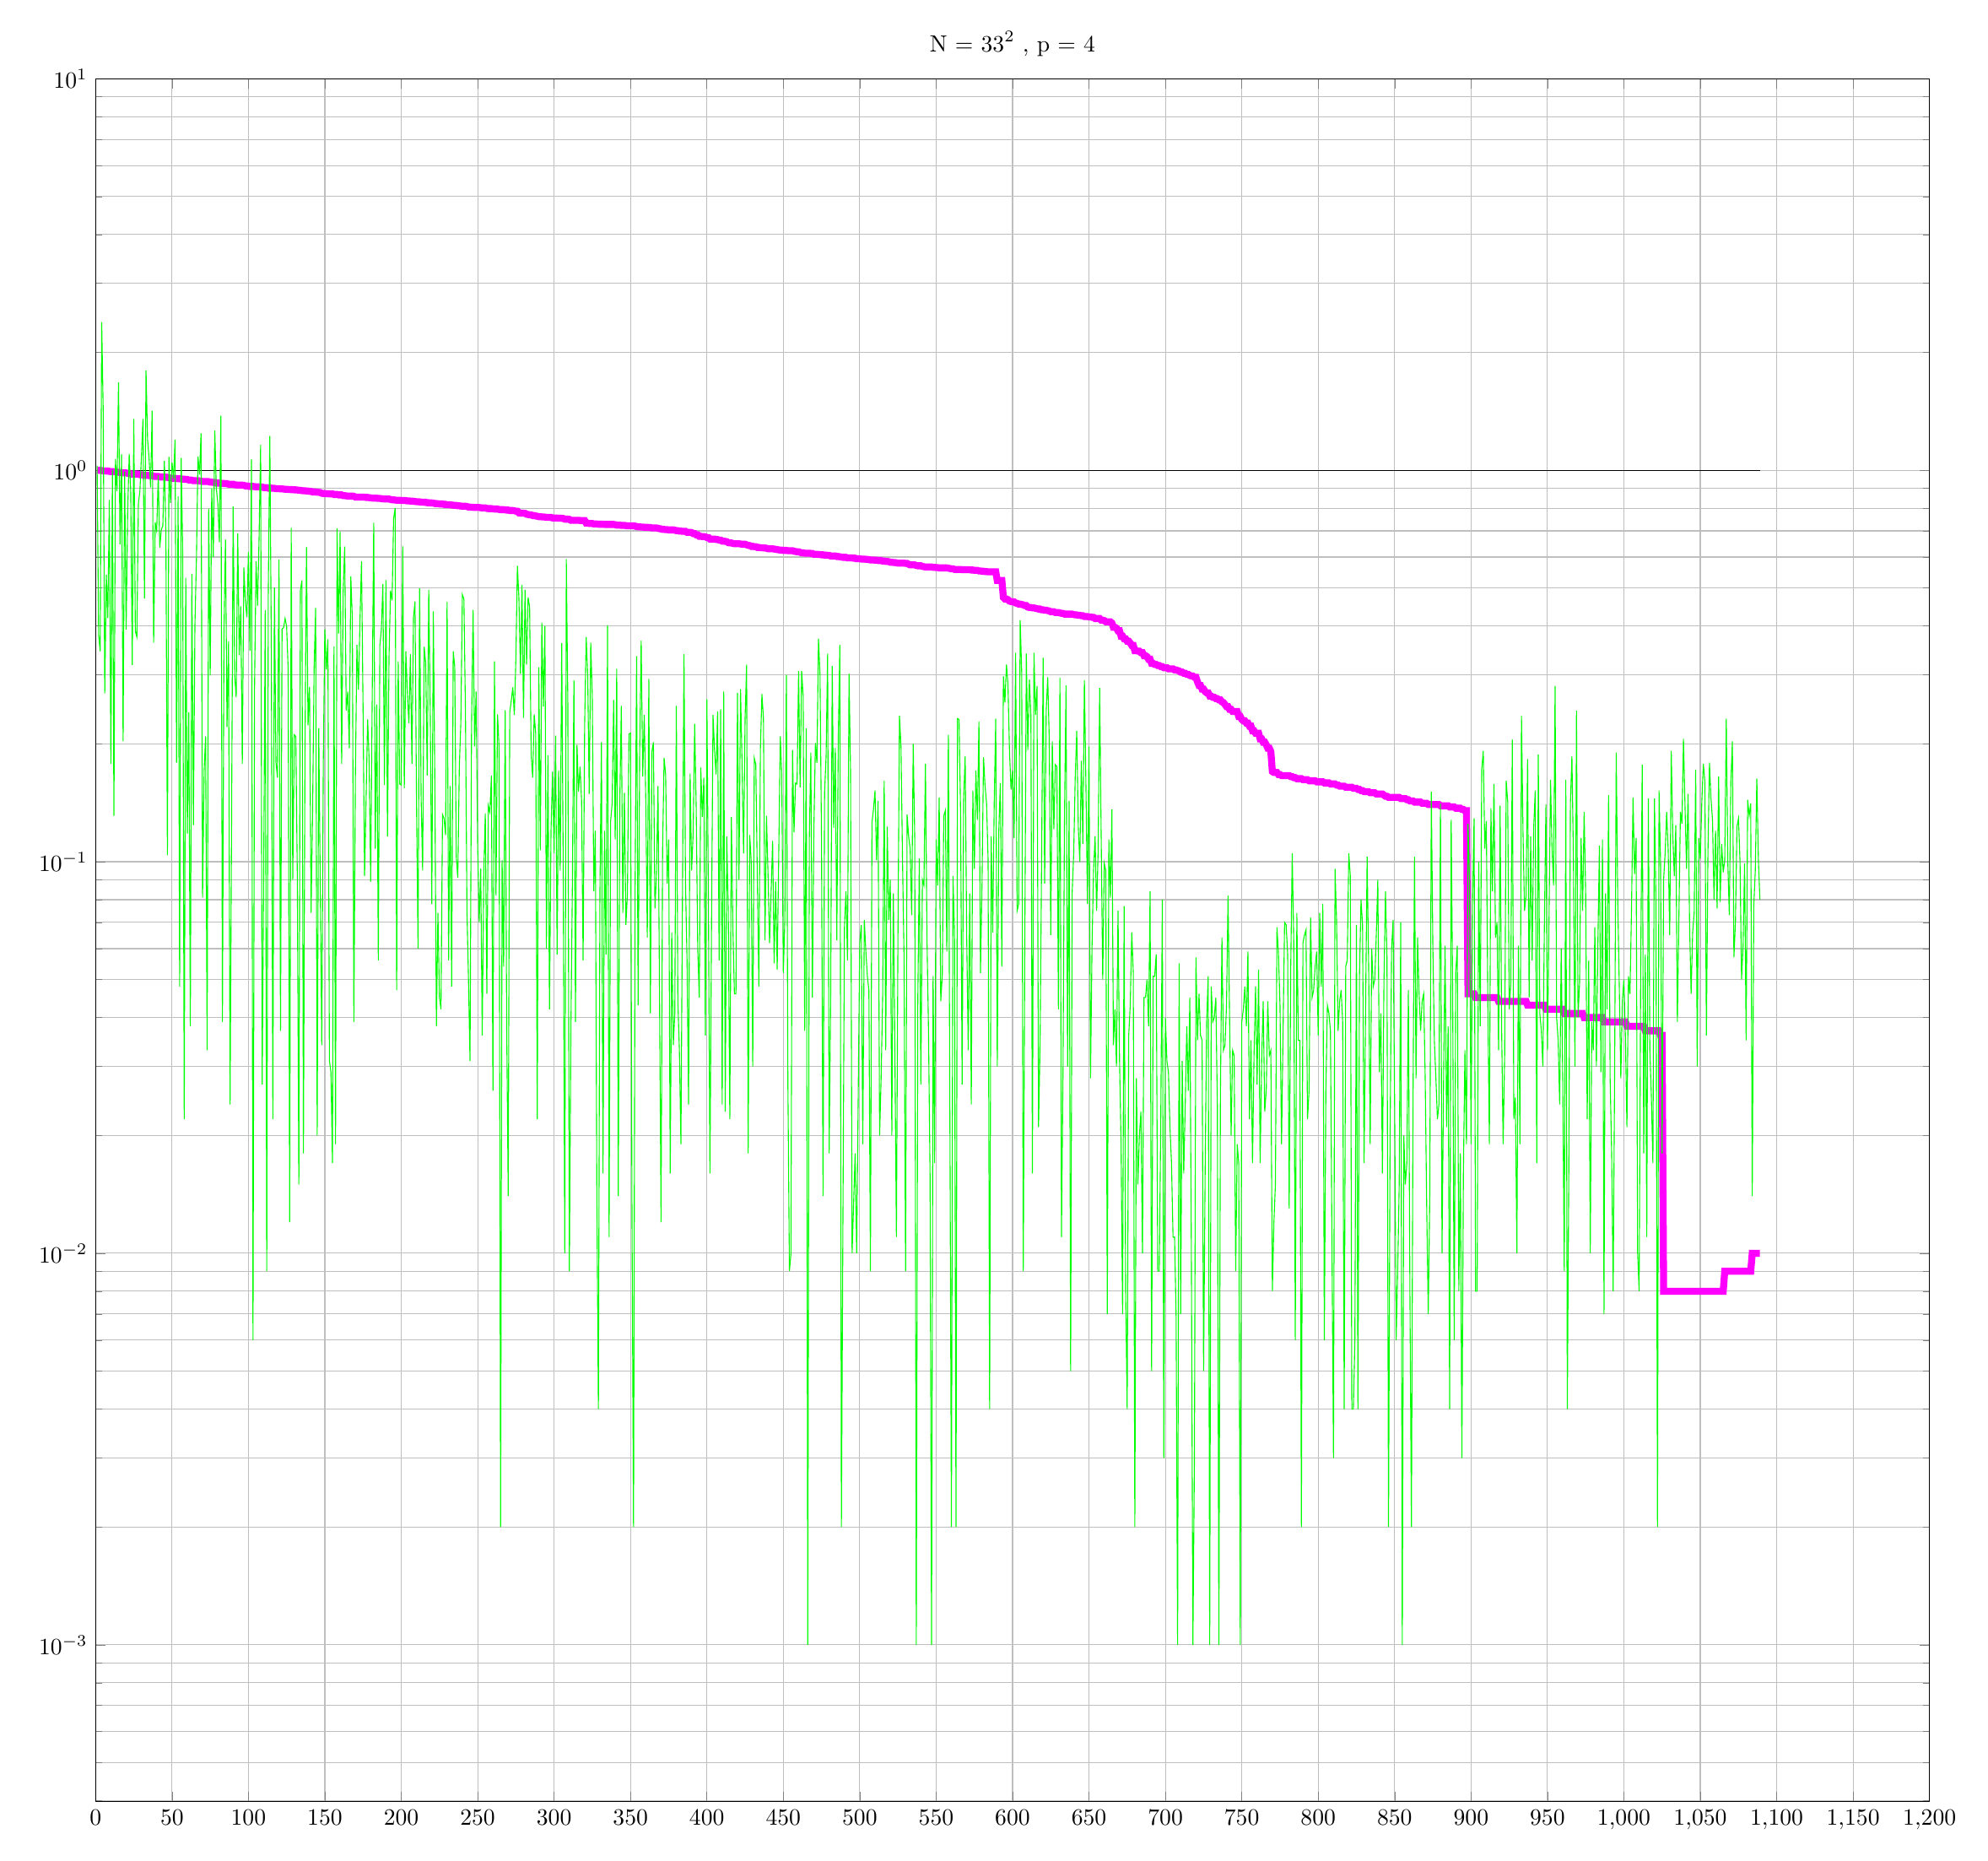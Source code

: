 % This file was created by matlab2tikz v0.3.3.
% Copyright (c) 2008--2013, Nico Schlmer <nico.schloemer@gmail.com>
% All rights reserved.
% 
% The latest updates can be retrieved from
%   http://www.mathworks.com/matlabcentral/fileexchange/22022-matlab2tikz
% where you can also make suggestions and rate matlab2tikz.
% 
% 
% 

% defining custom colors
\definecolor{mycolor1}{rgb}{1,0,1}

\begin{tikzpicture}

\begin{axis}[%
width=10.867in,
height=10.206in,
scale only axis,
xmin=0,
xmax=1200,
xmajorgrids,
ymode=log,
ymin=0.0,
ymax=10,
yminorticks=true,
ymajorgrids,
yminorgrids,
title={$\text{N = 33}^\text{2}\text{ , p = 4}$}
]
\addplot [
color=black,
solid,
forget plot
]
table[row sep=crcr]{
1 1\\
2 1.0\\
3 1.0\\
4 1.0\\
5 1.0\\
6 1\\
7 1.0\\
8 1\\
9 1\\
10 1\\
11 1.0\\
12 1\\
13 1\\
14 1.0\\
15 1.0\\
16 1.0\\
17 1.0\\
18 1\\
19 1\\
20 1\\
21 1.0\\
22 1.0\\
23 1.0\\
24 1.0\\
25 1.0\\
26 1\\
27 1.0\\
28 1.0\\
29 1.0\\
30 1\\
31 1.0\\
32 1\\
33 1.0\\
34 1.0\\
35 1.0\\
36 1.0\\
37 1.0\\
38 1.0\\
39 1.0\\
40 1\\
41 1\\
42 1.0\\
43 1.0\\
44 1.0\\
45 1.0\\
46 1\\
47 1\\
48 1.0\\
49 1\\
50 1.0\\
51 1.0\\
52 1\\
53 1\\
54 1.0\\
55 1.0\\
56 1.0\\
57 1.0\\
58 1.0\\
59 1\\
60 1\\
61 1.0\\
62 1\\
63 1.0\\
64 1\\
65 1\\
66 1.0\\
67 1\\
68 1\\
69 1.0\\
70 1\\
71 1\\
72 1.0\\
73 1.0\\
74 1\\
75 1.0\\
76 1.0\\
77 1\\
78 1.0\\
79 1\\
80 1.0\\
81 1.0\\
82 1.0\\
83 1\\
84 1\\
85 1.0\\
86 1.0\\
87 1.0\\
88 1.0\\
89 1.0\\
90 1.0\\
91 1.0\\
92 1.0\\
93 1\\
94 1\\
95 1.0\\
96 1\\
97 1.0\\
98 1\\
99 1.0\\
100 1.0\\
101 1.0\\
102 1\\
103 1.0\\
104 1.0\\
105 1.0\\
106 1\\
107 1.0\\
108 1.0\\
109 1.0\\
110 1\\
111 1.0\\
112 1.0\\
113 1.0\\
114 1\\
115 1.0\\
116 1\\
117 1\\
118 1.0\\
119 1.0\\
120 1.0\\
121 1.0\\
122 1.0\\
123 1.0\\
124 1\\
125 1.0\\
126 1\\
127 1.0\\
128 1\\
129 1.0\\
130 1.0\\
131 1.0\\
132 1\\
133 1\\
134 1\\
135 1.0\\
136 1.0\\
137 1.0\\
138 1\\
139 1.0\\
140 1\\
141 1.0\\
142 1.0\\
143 1.0\\
144 1\\
145 1.0\\
146 1.0\\
147 1\\
148 1.0\\
149 1.0\\
150 1\\
151 1.0\\
152 1\\
153 1.0\\
154 1\\
155 1\\
156 1\\
157 1.0\\
158 1\\
159 1.0\\
160 1.0\\
161 1.0\\
162 1.0\\
163 1.0\\
164 1\\
165 1.0\\
166 1\\
167 1\\
168 1\\
169 1.0\\
170 1.0\\
171 1\\
172 1.0\\
173 1.0\\
174 1\\
175 1.0\\
176 1\\
177 1\\
178 1.0\\
179 1\\
180 1\\
181 1.0\\
182 1.0\\
183 1\\
184 1.0\\
185 1.0\\
186 1.0\\
187 1.0\\
188 1.0\\
189 1.0\\
190 1\\
191 1.0\\
192 1.0\\
193 1\\
194 1.0\\
195 1.0\\
196 1\\
197 1.0\\
198 1.0\\
199 1.0\\
200 1.0\\
201 1.0\\
202 1\\
203 1\\
204 1.0\\
205 1\\
206 1.0\\
207 1.0\\
208 1.0\\
209 1.0\\
210 1.0\\
211 1.0\\
212 1\\
213 1.0\\
214 1.0\\
215 1\\
216 1.0\\
217 1.0\\
218 1\\
219 1.0\\
220 1.0\\
221 1\\
222 1.0\\
223 1\\
224 1\\
225 1.0\\
226 1\\
227 1\\
228 1.0\\
229 1.0\\
230 1\\
231 1\\
232 1.0\\
233 1.0\\
234 1\\
235 1\\
236 1\\
237 1.0\\
238 1.0\\
239 1.0\\
240 1.0\\
241 1.0\\
242 1.0\\
243 1.0\\
244 1.0\\
245 1.0\\
246 1\\
247 1.0\\
248 1\\
249 1.0\\
250 1.0\\
251 1.0\\
252 1.0\\
253 1\\
254 1.0\\
255 1.0\\
256 1.0\\
257 1.0\\
258 1\\
259 1.0\\
260 1.0\\
261 1\\
262 1.0\\
263 1\\
264 1\\
265 1.0\\
266 1\\
267 1\\
268 1\\
269 1.0\\
270 1.0\\
271 1\\
272 1.0\\
273 1.0\\
274 1\\
275 1.0\\
276 1\\
277 1\\
278 1.0\\
279 1\\
280 1\\
281 1.0\\
282 1.0\\
283 1\\
284 1.0\\
285 1\\
286 1.0\\
287 1.0\\
288 1\\
289 1.0\\
290 1.0\\
291 1.0\\
292 1.0\\
293 1.0\\
294 1\\
295 1\\
296 1.0\\
297 1\\
298 1.0\\
299 1.0\\
300 1.0\\
301 1.0\\
302 1.0\\
303 1\\
304 1.0\\
305 1.0\\
306 1.0\\
307 1.0\\
308 1.0\\
309 1.0\\
310 1.0\\
311 1.0\\
312 1\\
313 1.0\\
314 1.0\\
315 1.0\\
316 1.0\\
317 1.0\\
318 1\\
319 1.0\\
320 1.0\\
321 1\\
322 1\\
323 1.0\\
324 1.0\\
325 1\\
326 1.0\\
327 1.0\\
328 1.0\\
329 1\\
330 1.0\\
331 1\\
332 1.0\\
333 1.0\\
334 1.0\\
335 1.0\\
336 1.0\\
337 1.0\\
338 1.0\\
339 1.0\\
340 1.0\\
341 1.0\\
342 1.0\\
343 1\\
344 1.0\\
345 1.0\\
346 1\\
347 1.0\\
348 1.0\\
349 1.0\\
350 1.0\\
351 1.0\\
352 1\\
353 1\\
354 1.0\\
355 1.0\\
356 1.0\\
357 1\\
358 1.0\\
359 1.0\\
360 1.0\\
361 1.0\\
362 1\\
363 1.0\\
364 1.0\\
365 1.0\\
366 1.0\\
367 1.0\\
368 1.0\\
369 1.0\\
370 1.0\\
371 1\\
372 1.0\\
373 1.0\\
374 1.0\\
375 1.0\\
376 1\\
377 1.0\\
378 1.0\\
379 1.0\\
380 1\\
381 1\\
382 1.0\\
383 1\\
384 1.0\\
385 1.0\\
386 1.0\\
387 1\\
388 1\\
389 1.0\\
390 1.0\\
391 1.0\\
392 1.0\\
393 1.0\\
394 1.0\\
395 1.0\\
396 1.0\\
397 1.0\\
398 1.0\\
399 1\\
400 1.0\\
401 1\\
402 1.0\\
403 1.0\\
404 1\\
405 1\\
406 1.0\\
407 1\\
408 1.0\\
409 1.0\\
410 1.0\\
411 1.0\\
412 1\\
413 1\\
414 1.0\\
415 1.0\\
416 1\\
417 1.0\\
418 1\\
419 1.0\\
420 1\\
421 1\\
422 1\\
423 1\\
424 1.0\\
425 1.0\\
426 1.0\\
427 1.0\\
428 1.0\\
429 1.0\\
430 1\\
431 1.0\\
432 1.0\\
433 1.0\\
434 1\\
435 1.0\\
436 1\\
437 1.0\\
438 1\\
439 1.0\\
440 1.0\\
441 1.0\\
442 1\\
443 1\\
444 1.0\\
445 1.0\\
446 1.0\\
447 1\\
448 1.0\\
449 1.0\\
450 1\\
451 1.0\\
452 1.0\\
453 1\\
454 1.0\\
455 1.0\\
456 1.0\\
457 1.0\\
458 1\\
459 1.0\\
460 1.0\\
461 1.0\\
462 1.0\\
463 1.0\\
464 1\\
465 1\\
466 1.0\\
467 1\\
468 1.0\\
469 1.0\\
470 1\\
471 1.0\\
472 1.0\\
473 1.0\\
474 1\\
475 1\\
476 1.0\\
477 1.0\\
478 1.0\\
479 1\\
480 1\\
481 1\\
482 1.0\\
483 1.0\\
484 1.0\\
485 1.0\\
486 1.0\\
487 1\\
488 1.0\\
489 1.0\\
490 1\\
491 1.0\\
492 1\\
493 1.0\\
494 1.0\\
495 1.0\\
496 1.0\\
497 1.0\\
498 1\\
499 1.0\\
500 1.0\\
501 1.0\\
502 1\\
503 1\\
504 1.0\\
505 1.0\\
506 1.0\\
507 1.0\\
508 1\\
509 1\\
510 1\\
511 1.0\\
512 1\\
513 1.0\\
514 1\\
515 1.0\\
516 1\\
517 1.0\\
518 1.0\\
519 1.0\\
520 1.0\\
521 1.0\\
522 1\\
523 1.0\\
524 1\\
525 1.0\\
526 1\\
527 1\\
528 1.0\\
529 1\\
530 1\\
531 1.0\\
532 1.0\\
533 1.0\\
534 1\\
535 1.0\\
536 1.0\\
537 1\\
538 1\\
539 1.0\\
540 1.0\\
541 1.0\\
542 1.0\\
543 1\\
544 1\\
545 1\\
546 1.0\\
547 1.0\\
548 1.0\\
549 1.0\\
550 1\\
551 1.0\\
552 1.0\\
553 1\\
554 1.0\\
555 1.0\\
556 1\\
557 1.0\\
558 1.0\\
559 1.0\\
560 1.0\\
561 1\\
562 1.0\\
563 1.0\\
564 1.0\\
565 1.0\\
566 1.0\\
567 1.0\\
568 1.0\\
569 1\\
570 1.0\\
571 1.0\\
572 1.0\\
573 1.0\\
574 1\\
575 1\\
576 1\\
577 1.0\\
578 1\\
579 1.0\\
580 1\\
581 1.0\\
582 1.0\\
583 1.0\\
584 1\\
585 1\\
586 1.0\\
587 1.0\\
588 1.0\\
589 1.0\\
590 1\\
591 1.0\\
592 1.0\\
593 1.0\\
594 1.0\\
595 1.0\\
596 1.0\\
597 1\\
598 1.0\\
599 1\\
600 1.0\\
601 1.0\\
602 1.0\\
603 1.0\\
604 1.0\\
605 1.0\\
606 1.0\\
607 1.0\\
608 1.0\\
609 1.0\\
610 1.0\\
611 1.0\\
612 1.0\\
613 1.0\\
614 1\\
615 1.0\\
616 1.0\\
617 1.0\\
618 1.0\\
619 1.0\\
620 1.0\\
621 1.0\\
622 1\\
623 1.0\\
624 1.0\\
625 1.0\\
626 1.0\\
627 1.0\\
628 1.0\\
629 1.0\\
630 1.0\\
631 1.0\\
632 1.0\\
633 1.0\\
634 1.0\\
635 1\\
636 1.0\\
637 1.0\\
638 1.0\\
639 1.0\\
640 1.0\\
641 1.0\\
642 1\\
643 1\\
644 1.0\\
645 1.0\\
646 1.0\\
647 1.0\\
648 1.0\\
649 1.0\\
650 1\\
651 1.0\\
652 1.0\\
653 1\\
654 1.0\\
655 1\\
656 1.0\\
657 1.0\\
658 1.0\\
659 1.0\\
660 1.0\\
661 1.0\\
662 1.0\\
663 1\\
664 1\\
665 1\\
666 1.0\\
667 1.0\\
668 1\\
669 1.0\\
670 1.0\\
671 1.0\\
672 1\\
673 1.0\\
674 1\\
675 1.0\\
676 1.0\\
677 1.0\\
678 1\\
679 1\\
680 1.0\\
681 1.0\\
682 1.0\\
683 1\\
684 1.0\\
685 1.0\\
686 1\\
687 1.0\\
688 1.0\\
689 1.0\\
690 1.0\\
691 1.0\\
692 1.0\\
693 1.0\\
694 1.0\\
695 1.0\\
696 1.0\\
697 1\\
698 1.0\\
699 1\\
700 1.0\\
701 1.0\\
702 1.0\\
703 1.0\\
704 1.0\\
705 1.0\\
706 1\\
707 1.0\\
708 1.0\\
709 1.0\\
710 1.0\\
711 1\\
712 1.0\\
713 1.0\\
714 1\\
715 1.0\\
716 1.0\\
717 1.0\\
718 1.0\\
719 1.0\\
720 1.0\\
721 1.0\\
722 1.0\\
723 1.0\\
724 1\\
725 1\\
726 1.0\\
727 1\\
728 1\\
729 1.0\\
730 1\\
731 1\\
732 1.0\\
733 1.0\\
734 1.0\\
735 1.0\\
736 1.0\\
737 1.0\\
738 1.0\\
739 1\\
740 1.0\\
741 1.0\\
742 1.0\\
743 1\\
744 1.0\\
745 1.0\\
746 1\\
747 1.0\\
748 1.0\\
749 1.0\\
750 1.0\\
751 1\\
752 1.0\\
753 1.0\\
754 1.0\\
755 1.0\\
756 1.0\\
757 1\\
758 1.0\\
759 1.0\\
760 1.0\\
761 1.0\\
762 1.0\\
763 1.0\\
764 1.0\\
765 1\\
766 1.0\\
767 1\\
768 1.0\\
769 1\\
770 1.0\\
771 1.0\\
772 1.0\\
773 1.0\\
774 1.0\\
775 1.0\\
776 1.0\\
777 1\\
778 1.0\\
779 1\\
780 1.0\\
781 1.0\\
782 1.0\\
783 1\\
784 1.0\\
785 1.0\\
786 1.0\\
787 1.0\\
788 1\\
789 1.0\\
790 1.0\\
791 1.0\\
792 1.0\\
793 1.0\\
794 1.0\\
795 1.0\\
796 1\\
797 1.0\\
798 1.0\\
799 1\\
800 1\\
801 1.0\\
802 1\\
803 1.0\\
804 1.0\\
805 1.0\\
806 1\\
807 1.0\\
808 1.0\\
809 1.0\\
810 1.0\\
811 1.0\\
812 1.0\\
813 1.0\\
814 1\\
815 1.0\\
816 1.0\\
817 1.0\\
818 1\\
819 1.0\\
820 1.0\\
821 1\\
822 1\\
823 1.0\\
824 1.0\\
825 1.0\\
826 1\\
827 1.0\\
828 1.0\\
829 1.0\\
830 1\\
831 1.0\\
832 1.0\\
833 1\\
834 1\\
835 1.0\\
836 1\\
837 1.0\\
838 1.0\\
839 1\\
840 1.0\\
841 1\\
842 1.0\\
843 1.0\\
844 1.0\\
845 1.0\\
846 1.0\\
847 1.0\\
848 1.0\\
849 1\\
850 1\\
851 1.0\\
852 1.0\\
853 1.0\\
854 1.0\\
855 1.0\\
856 1.0\\
857 1.0\\
858 1.0\\
859 1.0\\
860 1\\
861 1.0\\
862 1.0\\
863 1.0\\
864 1.0\\
865 1\\
866 1\\
867 1.0\\
868 1.0\\
869 1.0\\
870 1.0\\
871 1\\
872 1.0\\
873 1\\
874 1.0\\
875 1.0\\
876 1.0\\
877 1.0\\
878 1.0\\
879 1\\
880 1\\
881 1.0\\
882 1.0\\
883 1\\
884 1\\
885 1.0\\
886 1.0\\
887 1.0\\
888 1.0\\
889 1.0\\
890 1.0\\
891 1.0\\
892 1.0\\
893 1.0\\
894 1\\
895 1.0\\
896 1.0\\
897 1.0\\
898 1.0\\
899 1.0\\
900 1\\
901 1.0\\
902 1.0\\
903 1.0\\
904 1.0\\
905 1.0\\
906 1.0\\
907 1.0\\
908 1.0\\
909 1.0\\
910 1.0\\
911 1\\
912 1.0\\
913 1.0\\
914 1.0\\
915 1.0\\
916 1\\
917 1.0\\
918 1.0\\
919 1\\
920 1.0\\
921 1.0\\
922 1.0\\
923 1.0\\
924 1.0\\
925 1.0\\
926 1.0\\
927 1.0\\
928 1.0\\
929 1.0\\
930 1.0\\
931 1\\
932 1.0\\
933 1\\
934 1.0\\
935 1.0\\
936 1.0\\
937 1.0\\
938 1.0\\
939 1.0\\
940 1.0\\
941 1.0\\
942 1.0\\
943 1.0\\
944 1\\
945 1\\
946 1.0\\
947 1.0\\
948 1\\
949 1.0\\
950 1\\
951 1.0\\
952 1.0\\
953 1.0\\
954 1.0\\
955 1\\
956 1\\
957 1.0\\
958 1.0\\
959 1.0\\
960 1.0\\
961 1.0\\
962 1.0\\
963 1.0\\
964 1.0\\
965 1.0\\
966 1.0\\
967 1.0\\
968 1.0\\
969 1.0\\
970 1\\
971 1\\
972 1.0\\
973 1\\
974 1\\
975 1.0\\
976 1.0\\
977 1.0\\
978 1.0\\
979 1.0\\
980 1\\
981 1\\
982 1.0\\
983 1.0\\
984 1.0\\
985 1.0\\
986 1.0\\
987 1.0\\
988 1.0\\
989 1.0\\
990 1\\
991 1.0\\
992 1\\
993 1.0\\
994 1.0\\
995 1.0\\
996 1\\
997 1.0\\
998 1\\
999 1.0\\
1000 1.0\\
1001 1.0\\
1002 1.0\\
1003 1.0\\
1004 1.0\\
1005 1.0\\
1006 1.0\\
1007 1\\
1008 1.0\\
1009 1.0\\
1010 1.0\\
1011 1.0\\
1012 1\\
1013 1.0\\
1014 1.0\\
1015 1.0\\
1016 1.0\\
1017 1.0\\
1018 1.0\\
1019 1.0\\
1020 1\\
1021 1.0\\
1022 1.0\\
1023 1.0\\
1024 1.0\\
1025 1\\
1026 1.0\\
1027 1.0\\
1028 1.0\\
1029 1.0\\
1030 1.0\\
1031 1.0\\
1032 1\\
1033 1\\
1034 1.0\\
1035 1.0\\
1036 1\\
1037 1.0\\
1038 1.0\\
1039 1.0\\
1040 1.0\\
1041 1.0\\
1042 1\\
1043 1.0\\
1044 1\\
1045 1.0\\
1046 1.0\\
1047 1.0\\
1048 1\\
1049 1.0\\
1050 1.0\\
1051 1.0\\
1052 1.0\\
1053 1.0\\
1054 1.0\\
1055 1.0\\
1056 1.0\\
1057 1.0\\
1058 1.0\\
1059 1.0\\
1060 1.0\\
1061 1.0\\
1062 1.0\\
1063 1.0\\
1064 1.0\\
1065 1.0\\
1066 1.0\\
1067 1\\
1068 1.0\\
1069 1.0\\
1070 1.0\\
1071 1\\
1072 1.0\\
1073 1.0\\
1074 1.0\\
1075 1.0\\
1076 1.0\\
1077 1.0\\
1078 1.0\\
1079 1.0\\
1080 1.0\\
1081 1\\
1082 1.0\\
1083 1.0\\
1084 1.0\\
1085 1.0\\
1086 1.0\\
1087 1.0\\
1088 1.0\\
1089 1\\
};
\addplot [
color=mycolor1,
solid,
line width=3.0pt,
forget plot
]
table[row sep=crcr]{
1 1.0\\
2 0.999\\
3 0.999\\
4 0.998\\
5 0.996\\
6 0.996\\
7 0.995\\
8 0.995\\
9 0.993\\
10 0.992\\
11 0.992\\
12 0.991\\
13 0.991\\
14 0.988\\
15 0.988\\
16 0.986\\
17 0.985\\
18 0.985\\
19 0.985\\
20 0.984\\
21 0.982\\
22 0.982\\
23 0.978\\
24 0.978\\
25 0.978\\
26 0.978\\
27 0.978\\
28 0.977\\
29 0.974\\
30 0.974\\
31 0.972\\
32 0.97\\
33 0.97\\
34 0.97\\
35 0.969\\
36 0.969\\
37 0.969\\
38 0.965\\
39 0.964\\
40 0.964\\
41 0.964\\
42 0.961\\
43 0.961\\
44 0.961\\
45 0.96\\
46 0.96\\
47 0.959\\
48 0.956\\
49 0.955\\
50 0.954\\
51 0.953\\
52 0.953\\
53 0.952\\
54 0.951\\
55 0.951\\
56 0.95\\
57 0.949\\
58 0.949\\
59 0.947\\
60 0.947\\
61 0.944\\
62 0.944\\
63 0.943\\
64 0.94\\
65 0.94\\
66 0.94\\
67 0.94\\
68 0.939\\
69 0.937\\
70 0.936\\
71 0.936\\
72 0.936\\
73 0.936\\
74 0.935\\
75 0.932\\
76 0.932\\
77 0.931\\
78 0.931\\
79 0.927\\
80 0.927\\
81 0.927\\
82 0.926\\
83 0.925\\
84 0.925\\
85 0.924\\
86 0.924\\
87 0.921\\
88 0.921\\
89 0.921\\
90 0.921\\
91 0.918\\
92 0.917\\
93 0.916\\
94 0.916\\
95 0.916\\
96 0.916\\
97 0.915\\
98 0.912\\
99 0.912\\
100 0.91\\
101 0.909\\
102 0.909\\
103 0.909\\
104 0.908\\
105 0.907\\
106 0.907\\
107 0.907\\
108 0.906\\
109 0.906\\
110 0.903\\
111 0.903\\
112 0.903\\
113 0.9\\
114 0.9\\
115 0.9\\
116 0.899\\
117 0.899\\
118 0.897\\
119 0.897\\
120 0.897\\
121 0.896\\
122 0.896\\
123 0.895\\
124 0.894\\
125 0.894\\
126 0.893\\
127 0.893\\
128 0.892\\
129 0.892\\
130 0.891\\
131 0.891\\
132 0.89\\
133 0.889\\
134 0.888\\
135 0.887\\
136 0.886\\
137 0.886\\
138 0.885\\
139 0.885\\
140 0.883\\
141 0.883\\
142 0.88\\
143 0.88\\
144 0.88\\
145 0.878\\
146 0.878\\
147 0.877\\
148 0.873\\
149 0.872\\
150 0.872\\
151 0.871\\
152 0.871\\
153 0.87\\
154 0.87\\
155 0.87\\
156 0.867\\
157 0.867\\
158 0.867\\
159 0.865\\
160 0.865\\
161 0.865\\
162 0.861\\
163 0.861\\
164 0.86\\
165 0.859\\
166 0.859\\
167 0.859\\
168 0.859\\
169 0.858\\
170 0.854\\
171 0.854\\
172 0.854\\
173 0.854\\
174 0.854\\
175 0.854\\
176 0.853\\
177 0.852\\
178 0.852\\
179 0.851\\
180 0.85\\
181 0.849\\
182 0.848\\
183 0.848\\
184 0.848\\
185 0.847\\
186 0.847\\
187 0.846\\
188 0.845\\
189 0.844\\
190 0.844\\
191 0.844\\
192 0.844\\
193 0.842\\
194 0.84\\
195 0.84\\
196 0.839\\
197 0.838\\
198 0.838\\
199 0.838\\
200 0.837\\
201 0.837\\
202 0.837\\
203 0.836\\
204 0.835\\
205 0.835\\
206 0.834\\
207 0.834\\
208 0.833\\
209 0.832\\
210 0.831\\
211 0.831\\
212 0.83\\
213 0.829\\
214 0.829\\
215 0.828\\
216 0.828\\
217 0.826\\
218 0.826\\
219 0.825\\
220 0.825\\
221 0.824\\
222 0.822\\
223 0.822\\
224 0.821\\
225 0.82\\
226 0.82\\
227 0.82\\
228 0.818\\
229 0.818\\
230 0.816\\
231 0.816\\
232 0.816\\
233 0.815\\
234 0.814\\
235 0.813\\
236 0.813\\
237 0.811\\
238 0.811\\
239 0.81\\
240 0.809\\
241 0.809\\
242 0.809\\
243 0.808\\
244 0.805\\
245 0.805\\
246 0.804\\
247 0.804\\
248 0.803\\
249 0.803\\
250 0.803\\
251 0.803\\
252 0.802\\
253 0.801\\
254 0.801\\
255 0.801\\
256 0.799\\
257 0.798\\
258 0.798\\
259 0.798\\
260 0.797\\
261 0.796\\
262 0.796\\
263 0.796\\
264 0.794\\
265 0.793\\
266 0.793\\
267 0.793\\
268 0.792\\
269 0.791\\
270 0.791\\
271 0.789\\
272 0.789\\
273 0.789\\
274 0.788\\
275 0.786\\
276 0.786\\
277 0.778\\
278 0.777\\
279 0.777\\
280 0.777\\
281 0.776\\
282 0.772\\
283 0.771\\
284 0.769\\
285 0.769\\
286 0.766\\
287 0.766\\
288 0.764\\
289 0.763\\
290 0.761\\
291 0.761\\
292 0.76\\
293 0.76\\
294 0.759\\
295 0.758\\
296 0.758\\
297 0.758\\
298 0.758\\
299 0.755\\
300 0.755\\
301 0.755\\
302 0.755\\
303 0.754\\
304 0.754\\
305 0.754\\
306 0.753\\
307 0.75\\
308 0.75\\
309 0.75\\
310 0.749\\
311 0.745\\
312 0.745\\
313 0.745\\
314 0.745\\
315 0.745\\
316 0.745\\
317 0.744\\
318 0.744\\
319 0.744\\
320 0.744\\
321 0.733\\
322 0.733\\
323 0.731\\
324 0.731\\
325 0.731\\
326 0.729\\
327 0.729\\
328 0.729\\
329 0.728\\
330 0.728\\
331 0.728\\
332 0.728\\
333 0.727\\
334 0.727\\
335 0.727\\
336 0.727\\
337 0.727\\
338 0.727\\
339 0.727\\
340 0.726\\
341 0.724\\
342 0.724\\
343 0.724\\
344 0.723\\
345 0.723\\
346 0.723\\
347 0.722\\
348 0.721\\
349 0.721\\
350 0.721\\
351 0.721\\
352 0.721\\
353 0.72\\
354 0.718\\
355 0.717\\
356 0.717\\
357 0.716\\
358 0.716\\
359 0.715\\
360 0.715\\
361 0.715\\
362 0.714\\
363 0.714\\
364 0.712\\
365 0.712\\
366 0.712\\
367 0.712\\
368 0.711\\
369 0.709\\
370 0.708\\
371 0.706\\
372 0.706\\
373 0.705\\
374 0.705\\
375 0.704\\
376 0.704\\
377 0.704\\
378 0.704\\
379 0.703\\
380 0.701\\
381 0.701\\
382 0.699\\
383 0.699\\
384 0.698\\
385 0.698\\
386 0.698\\
387 0.694\\
388 0.694\\
389 0.694\\
390 0.693\\
391 0.689\\
392 0.689\\
393 0.684\\
394 0.684\\
395 0.678\\
396 0.678\\
397 0.677\\
398 0.677\\
399 0.676\\
400 0.673\\
401 0.673\\
402 0.667\\
403 0.667\\
404 0.667\\
405 0.667\\
406 0.665\\
407 0.665\\
408 0.663\\
409 0.663\\
410 0.659\\
411 0.659\\
412 0.658\\
413 0.657\\
414 0.653\\
415 0.652\\
416 0.652\\
417 0.65\\
418 0.649\\
419 0.649\\
420 0.649\\
421 0.649\\
422 0.648\\
423 0.647\\
424 0.647\\
425 0.647\\
426 0.645\\
427 0.643\\
428 0.642\\
429 0.639\\
430 0.639\\
431 0.638\\
432 0.638\\
433 0.635\\
434 0.635\\
435 0.634\\
436 0.634\\
437 0.633\\
438 0.633\\
439 0.632\\
440 0.63\\
441 0.63\\
442 0.63\\
443 0.63\\
444 0.629\\
445 0.628\\
446 0.627\\
447 0.626\\
448 0.625\\
449 0.625\\
450 0.624\\
451 0.624\\
452 0.624\\
453 0.623\\
454 0.623\\
455 0.623\\
456 0.623\\
457 0.621\\
458 0.62\\
459 0.619\\
460 0.619\\
461 0.617\\
462 0.615\\
463 0.615\\
464 0.614\\
465 0.614\\
466 0.614\\
467 0.614\\
468 0.613\\
469 0.613\\
470 0.61\\
471 0.61\\
472 0.61\\
473 0.609\\
474 0.609\\
475 0.608\\
476 0.608\\
477 0.607\\
478 0.607\\
479 0.606\\
480 0.606\\
481 0.604\\
482 0.604\\
483 0.604\\
484 0.604\\
485 0.602\\
486 0.602\\
487 0.601\\
488 0.6\\
489 0.599\\
490 0.599\\
491 0.599\\
492 0.597\\
493 0.597\\
494 0.597\\
495 0.597\\
496 0.596\\
497 0.596\\
498 0.594\\
499 0.594\\
500 0.594\\
501 0.593\\
502 0.593\\
503 0.593\\
504 0.592\\
505 0.592\\
506 0.591\\
507 0.59\\
508 0.59\\
509 0.59\\
510 0.589\\
511 0.589\\
512 0.588\\
513 0.588\\
514 0.588\\
515 0.586\\
516 0.586\\
517 0.585\\
518 0.585\\
519 0.584\\
520 0.582\\
521 0.582\\
522 0.581\\
523 0.581\\
524 0.58\\
525 0.579\\
526 0.579\\
527 0.579\\
528 0.579\\
529 0.579\\
530 0.578\\
531 0.578\\
532 0.575\\
533 0.573\\
534 0.573\\
535 0.573\\
536 0.573\\
537 0.571\\
538 0.57\\
539 0.57\\
540 0.57\\
541 0.568\\
542 0.567\\
543 0.566\\
544 0.566\\
545 0.566\\
546 0.566\\
547 0.566\\
548 0.565\\
549 0.565\\
550 0.564\\
551 0.564\\
552 0.563\\
553 0.563\\
554 0.563\\
555 0.563\\
556 0.563\\
557 0.563\\
558 0.562\\
559 0.561\\
560 0.56\\
561 0.56\\
562 0.558\\
563 0.558\\
564 0.558\\
565 0.558\\
566 0.558\\
567 0.557\\
568 0.557\\
569 0.557\\
570 0.557\\
571 0.557\\
572 0.557\\
573 0.556\\
574 0.556\\
575 0.555\\
576 0.555\\
577 0.555\\
578 0.553\\
579 0.553\\
580 0.552\\
581 0.552\\
582 0.551\\
583 0.551\\
584 0.55\\
585 0.55\\
586 0.55\\
587 0.55\\
588 0.55\\
589 0.55\\
590 0.523\\
591 0.523\\
592 0.523\\
593 0.523\\
594 0.473\\
595 0.469\\
596 0.469\\
597 0.467\\
598 0.463\\
599 0.462\\
600 0.461\\
601 0.461\\
602 0.458\\
603 0.457\\
604 0.455\\
605 0.455\\
606 0.454\\
607 0.453\\
608 0.451\\
609 0.451\\
610 0.447\\
611 0.446\\
612 0.446\\
613 0.445\\
614 0.445\\
615 0.444\\
616 0.443\\
617 0.442\\
618 0.442\\
619 0.44\\
620 0.44\\
621 0.439\\
622 0.439\\
623 0.438\\
624 0.437\\
625 0.435\\
626 0.435\\
627 0.435\\
628 0.433\\
629 0.433\\
630 0.433\\
631 0.432\\
632 0.431\\
633 0.431\\
634 0.429\\
635 0.429\\
636 0.429\\
637 0.429\\
638 0.429\\
639 0.429\\
640 0.428\\
641 0.427\\
642 0.427\\
643 0.426\\
644 0.426\\
645 0.425\\
646 0.425\\
647 0.423\\
648 0.423\\
649 0.423\\
650 0.422\\
651 0.422\\
652 0.421\\
653 0.421\\
654 0.418\\
655 0.418\\
656 0.418\\
657 0.418\\
658 0.414\\
659 0.414\\
660 0.413\\
661 0.41\\
662 0.41\\
663 0.41\\
664 0.41\\
665 0.407\\
666 0.397\\
667 0.397\\
668 0.395\\
669 0.389\\
670 0.389\\
671 0.377\\
672 0.377\\
673 0.371\\
674 0.371\\
675 0.366\\
676 0.366\\
677 0.362\\
678 0.357\\
679 0.357\\
680 0.346\\
681 0.346\\
682 0.345\\
683 0.345\\
684 0.342\\
685 0.342\\
686 0.336\\
687 0.336\\
688 0.334\\
689 0.329\\
690 0.329\\
691 0.321\\
692 0.321\\
693 0.319\\
694 0.319\\
695 0.317\\
696 0.317\\
697 0.315\\
698 0.315\\
699 0.313\\
700 0.313\\
701 0.313\\
702 0.311\\
703 0.311\\
704 0.311\\
705 0.311\\
706 0.309\\
707 0.309\\
708 0.308\\
709 0.307\\
710 0.305\\
711 0.305\\
712 0.303\\
713 0.303\\
714 0.301\\
715 0.301\\
716 0.299\\
717 0.298\\
718 0.298\\
719 0.296\\
720 0.296\\
721 0.288\\
722 0.282\\
723 0.282\\
724 0.276\\
725 0.276\\
726 0.272\\
727 0.27\\
728 0.27\\
729 0.265\\
730 0.265\\
731 0.263\\
732 0.263\\
733 0.261\\
734 0.261\\
735 0.259\\
736 0.259\\
737 0.256\\
738 0.255\\
739 0.252\\
740 0.249\\
741 0.249\\
742 0.245\\
743 0.245\\
744 0.242\\
745 0.242\\
746 0.242\\
747 0.242\\
748 0.235\\
749 0.235\\
750 0.231\\
751 0.229\\
752 0.229\\
753 0.226\\
754 0.226\\
755 0.222\\
756 0.222\\
757 0.216\\
758 0.216\\
759 0.213\\
760 0.213\\
761 0.213\\
762 0.206\\
763 0.206\\
764 0.202\\
765 0.202\\
766 0.199\\
767 0.195\\
768 0.195\\
769 0.191\\
770 0.17\\
771 0.169\\
772 0.169\\
773 0.169\\
774 0.167\\
775 0.167\\
776 0.166\\
777 0.166\\
778 0.166\\
779 0.166\\
780 0.166\\
781 0.166\\
782 0.165\\
783 0.165\\
784 0.164\\
785 0.164\\
786 0.163\\
787 0.163\\
788 0.163\\
789 0.163\\
790 0.162\\
791 0.162\\
792 0.162\\
793 0.162\\
794 0.161\\
795 0.161\\
796 0.161\\
797 0.161\\
798 0.161\\
799 0.16\\
800 0.16\\
801 0.16\\
802 0.16\\
803 0.16\\
804 0.159\\
805 0.159\\
806 0.159\\
807 0.159\\
808 0.158\\
809 0.158\\
810 0.158\\
811 0.158\\
812 0.157\\
813 0.157\\
814 0.156\\
815 0.156\\
816 0.156\\
817 0.156\\
818 0.155\\
819 0.155\\
820 0.155\\
821 0.155\\
822 0.155\\
823 0.154\\
824 0.154\\
825 0.154\\
826 0.153\\
827 0.153\\
828 0.152\\
829 0.152\\
830 0.151\\
831 0.151\\
832 0.151\\
833 0.151\\
834 0.15\\
835 0.15\\
836 0.15\\
837 0.15\\
838 0.149\\
839 0.149\\
840 0.149\\
841 0.149\\
842 0.149\\
843 0.148\\
844 0.147\\
845 0.147\\
846 0.146\\
847 0.146\\
848 0.146\\
849 0.146\\
850 0.146\\
851 0.146\\
852 0.146\\
853 0.146\\
854 0.145\\
855 0.145\\
856 0.145\\
857 0.145\\
858 0.144\\
859 0.144\\
860 0.143\\
861 0.143\\
862 0.143\\
863 0.142\\
864 0.142\\
865 0.142\\
866 0.142\\
867 0.142\\
868 0.141\\
869 0.141\\
870 0.141\\
871 0.141\\
872 0.14\\
873 0.14\\
874 0.14\\
875 0.14\\
876 0.14\\
877 0.14\\
878 0.14\\
879 0.14\\
880 0.139\\
881 0.139\\
882 0.139\\
883 0.139\\
884 0.139\\
885 0.139\\
886 0.138\\
887 0.138\\
888 0.138\\
889 0.138\\
890 0.137\\
891 0.137\\
892 0.137\\
893 0.137\\
894 0.136\\
895 0.136\\
896 0.135\\
897 0.135\\
898 0.046\\
899 0.046\\
900 0.046\\
901 0.046\\
902 0.046\\
903 0.045\\
904 0.045\\
905 0.045\\
906 0.045\\
907 0.045\\
908 0.045\\
909 0.045\\
910 0.045\\
911 0.045\\
912 0.045\\
913 0.045\\
914 0.045\\
915 0.045\\
916 0.045\\
917 0.045\\
918 0.044\\
919 0.044\\
920 0.044\\
921 0.044\\
922 0.044\\
923 0.044\\
924 0.044\\
925 0.044\\
926 0.044\\
927 0.044\\
928 0.044\\
929 0.044\\
930 0.044\\
931 0.044\\
932 0.044\\
933 0.044\\
934 0.044\\
935 0.044\\
936 0.044\\
937 0.043\\
938 0.043\\
939 0.043\\
940 0.043\\
941 0.043\\
942 0.043\\
943 0.043\\
944 0.043\\
945 0.043\\
946 0.043\\
947 0.043\\
948 0.043\\
949 0.042\\
950 0.042\\
951 0.042\\
952 0.042\\
953 0.042\\
954 0.042\\
955 0.042\\
956 0.042\\
957 0.042\\
958 0.042\\
959 0.042\\
960 0.042\\
961 0.041\\
962 0.041\\
963 0.041\\
964 0.041\\
965 0.041\\
966 0.041\\
967 0.041\\
968 0.041\\
969 0.041\\
970 0.041\\
971 0.041\\
972 0.041\\
973 0.041\\
974 0.04\\
975 0.04\\
976 0.04\\
977 0.04\\
978 0.04\\
979 0.04\\
980 0.04\\
981 0.04\\
982 0.04\\
983 0.04\\
984 0.04\\
985 0.04\\
986 0.04\\
987 0.039\\
988 0.039\\
989 0.039\\
990 0.039\\
991 0.039\\
992 0.039\\
993 0.039\\
994 0.039\\
995 0.039\\
996 0.039\\
997 0.039\\
998 0.039\\
999 0.039\\
1000 0.039\\
1001 0.039\\
1002 0.038\\
1003 0.038\\
1004 0.038\\
1005 0.038\\
1006 0.038\\
1007 0.038\\
1008 0.038\\
1009 0.038\\
1010 0.038\\
1011 0.038\\
1012 0.038\\
1013 0.038\\
1014 0.037\\
1015 0.037\\
1016 0.037\\
1017 0.037\\
1018 0.037\\
1019 0.037\\
1020 0.037\\
1021 0.037\\
1022 0.037\\
1023 0.037\\
1024 0.036\\
1025 0.036\\
1026 0.008\\
1027 0.008\\
1028 0.008\\
1029 0.008\\
1030 0.008\\
1031 0.008\\
1032 0.008\\
1033 0.008\\
1034 0.008\\
1035 0.008\\
1036 0.008\\
1037 0.008\\
1038 0.008\\
1039 0.008\\
1040 0.008\\
1041 0.008\\
1042 0.008\\
1043 0.008\\
1044 0.008\\
1045 0.008\\
1046 0.008\\
1047 0.008\\
1048 0.008\\
1049 0.008\\
1050 0.008\\
1051 0.008\\
1052 0.008\\
1053 0.008\\
1054 0.008\\
1055 0.008\\
1056 0.008\\
1057 0.008\\
1058 0.008\\
1059 0.008\\
1060 0.008\\
1061 0.008\\
1062 0.008\\
1063 0.008\\
1064 0.008\\
1065 0.008\\
1066 0.009\\
1067 0.009\\
1068 0.009\\
1069 0.009\\
1070 0.009\\
1071 0.009\\
1072 0.009\\
1073 0.009\\
1074 0.009\\
1075 0.009\\
1076 0.009\\
1077 0.009\\
1078 0.009\\
1079 0.009\\
1080 0.009\\
1081 0.009\\
1082 0.009\\
1083 0.009\\
1084 0.01\\
1085 0.01\\
1086 0.01\\
1087 0.01\\
1088 0.01\\
1089 0.01\\
};
\addplot [
color=green,
solid,
forget plot
]
table[row sep=crcr]{
1 1.028\\
2 0.379\\
3 0.345\\
4 2.389\\
5 1.404\\
6 0.269\\
7 0.541\\
8 0.419\\
9 0.84\\
10 0.178\\
11 1.003\\
12 0.131\\
13 1.069\\
14 0.884\\
15 1.676\\
16 0.647\\
17 1.099\\
18 0.203\\
19 0.993\\
20 0.392\\
21 0.787\\
22 1.101\\
23 0.88\\
24 0.318\\
25 1.352\\
26 0.388\\
27 0.375\\
28 0.82\\
29 0.885\\
30 1.084\\
31 1.351\\
32 0.47\\
33 1.798\\
34 1.2\\
35 1.071\\
36 0.905\\
37 1.419\\
38 0.363\\
39 0.736\\
40 0.7\\
41 0.971\\
42 0.634\\
43 0.705\\
44 0.722\\
45 1.056\\
46 0.688\\
47 0.104\\
48 1.081\\
49 0.825\\
50 1.047\\
51 0.952\\
52 1.197\\
53 0.179\\
54 0.857\\
55 0.048\\
56 1.075\\
57 0.613\\
58 0.022\\
59 0.531\\
60 0.118\\
61 0.241\\
62 0.038\\
63 0.544\\
64 0.124\\
65 0.402\\
66 0.599\\
67 1.084\\
68 0.974\\
69 1.243\\
70 0.081\\
71 0.17\\
72 0.209\\
73 0.033\\
74 0.797\\
75 0.299\\
76 0.898\\
77 0.6\\
78 1.263\\
79 0.897\\
80 0.824\\
81 0.655\\
82 1.378\\
83 0.039\\
84 0.382\\
85 0.665\\
86 0.221\\
87 0.366\\
88 0.024\\
89 0.128\\
90 0.808\\
91 0.301\\
92 0.263\\
93 0.689\\
94 0.337\\
95 0.449\\
96 0.178\\
97 0.564\\
98 0.463\\
99 0.421\\
100 0.618\\
101 0.346\\
102 1.065\\
103 0.006\\
104 0.277\\
105 0.585\\
106 0.451\\
107 0.68\\
108 1.161\\
109 0.027\\
110 0.093\\
111 0.439\\
112 0.009\\
113 0.489\\
114 1.223\\
115 0.346\\
116 0.022\\
117 0.502\\
118 0.18\\
119 0.164\\
120 0.591\\
121 0.037\\
122 0.393\\
123 0.396\\
124 0.418\\
125 0.399\\
126 0.311\\
127 0.012\\
128 0.713\\
129 0.09\\
130 0.211\\
131 0.209\\
132 0.092\\
133 0.015\\
134 0.492\\
135 0.523\\
136 0.018\\
137 0.188\\
138 0.636\\
139 0.223\\
140 0.28\\
141 0.074\\
142 0.135\\
143 0.315\\
144 0.445\\
145 0.02\\
146 0.219\\
147 0.088\\
148 0.034\\
149 0.18\\
150 0.392\\
151 0.31\\
152 0.37\\
153 0.031\\
154 0.029\\
155 0.017\\
156 0.355\\
157 0.019\\
158 0.71\\
159 0.383\\
160 0.696\\
161 0.178\\
162 0.489\\
163 0.638\\
164 0.243\\
165 0.272\\
166 0.195\\
167 0.535\\
168 0.416\\
169 0.039\\
170 0.166\\
171 0.358\\
172 0.275\\
173 0.413\\
174 0.586\\
175 0.248\\
176 0.092\\
177 0.145\\
178 0.231\\
179 0.181\\
180 0.089\\
181 0.266\\
182 0.734\\
183 0.108\\
184 0.252\\
185 0.056\\
186 0.357\\
187 0.392\\
188 0.512\\
189 0.157\\
190 0.524\\
191 0.116\\
192 0.334\\
193 0.493\\
194 0.465\\
195 0.752\\
196 0.8\\
197 0.047\\
198 0.325\\
199 0.158\\
200 0.157\\
201 0.639\\
202 0.154\\
203 0.345\\
204 0.27\\
205 0.226\\
206 0.339\\
207 0.178\\
208 0.42\\
209 0.462\\
210 0.141\\
211 0.06\\
212 0.499\\
213 0.146\\
214 0.095\\
215 0.354\\
216 0.321\\
217 0.166\\
218 0.495\\
219 0.238\\
220 0.078\\
221 0.436\\
222 0.157\\
223 0.038\\
224 0.074\\
225 0.045\\
226 0.042\\
227 0.132\\
228 0.129\\
229 0.117\\
230 0.461\\
231 0.056\\
232 0.156\\
233 0.048\\
234 0.345\\
235 0.315\\
236 0.103\\
237 0.091\\
238 0.175\\
239 0.227\\
240 0.481\\
241 0.469\\
242 0.245\\
243 0.075\\
244 0.05\\
245 0.031\\
246 0.22\\
247 0.44\\
248 0.197\\
249 0.272\\
250 0.11\\
251 0.07\\
252 0.096\\
253 0.036\\
254 0.093\\
255 0.133\\
256 0.046\\
257 0.139\\
258 0.134\\
259 0.166\\
260 0.026\\
261 0.325\\
262 0.082\\
263 0.238\\
264 0.196\\
265 0.002\\
266 0.101\\
267 0.054\\
268 0.244\\
269 0.038\\
270 0.014\\
271 0.241\\
272 0.258\\
273 0.279\\
274 0.237\\
275 0.329\\
276 0.57\\
277 0.471\\
278 0.302\\
279 0.51\\
280 0.233\\
281 0.495\\
282 0.319\\
283 0.473\\
284 0.448\\
285 0.188\\
286 0.164\\
287 0.238\\
288 0.212\\
289 0.022\\
290 0.314\\
291 0.107\\
292 0.408\\
293 0.249\\
294 0.4\\
295 0.06\\
296 0.187\\
297 0.042\\
298 0.12\\
299 0.17\\
300 0.105\\
301 0.21\\
302 0.058\\
303 0.171\\
304 0.095\\
305 0.362\\
306 0.094\\
307 0.01\\
308 0.593\\
309 0.256\\
310 0.009\\
311 0.037\\
312 0.089\\
313 0.291\\
314 0.039\\
315 0.199\\
316 0.151\\
317 0.175\\
318 0.143\\
319 0.056\\
320 0.223\\
321 0.375\\
322 0.3\\
323 0.149\\
324 0.363\\
325 0.265\\
326 0.084\\
327 0.12\\
328 0.014\\
329 0.004\\
330 0.083\\
331 0.202\\
332 0.016\\
333 0.12\\
334 0.058\\
335 0.401\\
336 0.011\\
337 0.127\\
338 0.141\\
339 0.259\\
340 0.114\\
341 0.311\\
342 0.014\\
343 0.142\\
344 0.25\\
345 0.074\\
346 0.15\\
347 0.069\\
348 0.083\\
349 0.212\\
350 0.213\\
351 0.012\\
352 0.002\\
353 0.083\\
354 0.335\\
355 0.043\\
356 0.188\\
357 0.367\\
358 0.165\\
359 0.237\\
360 0.145\\
361 0.064\\
362 0.293\\
363 0.041\\
364 0.191\\
365 0.202\\
366 0.076\\
367 0.093\\
368 0.156\\
369 0.046\\
370 0.012\\
371 0.107\\
372 0.184\\
373 0.167\\
374 0.088\\
375 0.114\\
376 0.016\\
377 0.066\\
378 0.034\\
379 0.041\\
380 0.25\\
381 0.044\\
382 0.033\\
383 0.019\\
384 0.08\\
385 0.339\\
386 0.088\\
387 0.056\\
388 0.024\\
389 0.168\\
390 0.095\\
391 0.118\\
392 0.225\\
393 0.137\\
394 0.06\\
395 0.045\\
396 0.174\\
397 0.13\\
398 0.164\\
399 0.036\\
400 0.26\\
401 0.077\\
402 0.016\\
403 0.067\\
404 0.237\\
405 0.193\\
406 0.167\\
407 0.242\\
408 0.056\\
409 0.245\\
410 0.024\\
411 0.272\\
412 0.023\\
413 0.116\\
414 0.074\\
415 0.022\\
416 0.13\\
417 0.068\\
418 0.046\\
419 0.046\\
420 0.27\\
421 0.09\\
422 0.276\\
423 0.179\\
424 0.105\\
425 0.234\\
426 0.319\\
427 0.018\\
428 0.117\\
429 0.1\\
430 0.03\\
431 0.184\\
432 0.177\\
433 0.091\\
434 0.048\\
435 0.194\\
436 0.268\\
437 0.232\\
438 0.063\\
439 0.131\\
440 0.093\\
441 0.062\\
442 0.083\\
443 0.113\\
444 0.055\\
445 0.089\\
446 0.053\\
447 0.104\\
448 0.209\\
449 0.167\\
450 0.052\\
451 0.071\\
452 0.3\\
453 0.027\\
454 0.009\\
455 0.01\\
456 0.193\\
457 0.119\\
458 0.159\\
459 0.158\\
460 0.307\\
461 0.155\\
462 0.307\\
463 0.264\\
464 0.037\\
465 0.219\\
466 0.001\\
467 0.113\\
468 0.19\\
469 0.045\\
470 0.121\\
471 0.201\\
472 0.179\\
473 0.371\\
474 0.302\\
475 0.114\\
476 0.014\\
477 0.15\\
478 0.186\\
479 0.34\\
480 0.018\\
481 0.046\\
482 0.316\\
483 0.122\\
484 0.195\\
485 0.063\\
486 0.211\\
487 0.358\\
488 0.002\\
489 0.012\\
490 0.068\\
491 0.084\\
492 0.056\\
493 0.302\\
494 0.169\\
495 0.01\\
496 0.0\\
497 0.018\\
498 0.01\\
499 0.025\\
500 0.062\\
501 0.069\\
502 0.019\\
503 0.071\\
504 0.059\\
505 0.051\\
506 0.047\\
507 0.009\\
508 0.126\\
509 0.136\\
510 0.152\\
511 0.101\\
512 0.143\\
513 0.02\\
514 0.028\\
515 0.045\\
516 0.161\\
517 0.033\\
518 0.123\\
519 0.071\\
520 0.09\\
521 0.02\\
522 0.083\\
523 0.033\\
524 0.011\\
525 0.064\\
526 0.236\\
527 0.197\\
528 0.101\\
529 0.057\\
530 0.009\\
531 0.132\\
532 0.116\\
533 0.108\\
534 0.073\\
535 0.2\\
536 0.114\\
537 0.001\\
538 0.044\\
539 0.102\\
540 0.027\\
541 0.09\\
542 0.087\\
543 0.178\\
544 0.064\\
545 0.037\\
546 0.016\\
547 0.001\\
548 0.051\\
549 0.017\\
550 0.114\\
551 0.087\\
552 0.146\\
553 0.044\\
554 0.051\\
555 0.131\\
556 0.135\\
557 0.059\\
558 0.211\\
559 0.022\\
560 0.002\\
561 0.092\\
562 0.066\\
563 0.002\\
564 0.232\\
565 0.231\\
566 0.133\\
567 0.027\\
568 0.145\\
569 0.186\\
570 0.064\\
571 0.033\\
572 0.083\\
573 0.024\\
574 0.152\\
575 0.096\\
576 0.171\\
577 0.128\\
578 0.228\\
579 0.052\\
580 0.087\\
581 0.185\\
582 0.156\\
583 0.141\\
584 0.101\\
585 0.004\\
586 0.116\\
587 0.066\\
588 0.141\\
589 0.232\\
590 0.03\\
591 0.12\\
592 0.159\\
593 0.054\\
594 0.298\\
595 0.255\\
596 0.319\\
597 0.283\\
598 0.191\\
599 0.153\\
600 0.171\\
601 0.115\\
602 0.342\\
603 0.075\\
604 0.078\\
605 0.414\\
606 0.303\\
607 0.009\\
608 0.06\\
609 0.34\\
610 0.193\\
611 0.292\\
612 0.237\\
613 0.016\\
614 0.342\\
615 0.237\\
616 0.281\\
617 0.021\\
618 0.034\\
619 0.1\\
620 0.332\\
621 0.088\\
622 0.242\\
623 0.296\\
624 0.206\\
625 0.065\\
626 0.203\\
627 0.121\\
628 0.177\\
629 0.175\\
630 0.042\\
631 0.295\\
632 0.011\\
633 0.029\\
634 0.131\\
635 0.282\\
636 0.03\\
637 0.143\\
638 0.005\\
639 0.083\\
640 0.105\\
641 0.164\\
642 0.216\\
643 0.123\\
644 0.1\\
645 0.181\\
646 0.111\\
647 0.291\\
648 0.158\\
649 0.078\\
650 0.197\\
651 0.028\\
652 0.061\\
653 0.095\\
654 0.116\\
655 0.075\\
656 0.107\\
657 0.278\\
658 0.115\\
659 0.05\\
660 0.099\\
661 0.095\\
662 0.007\\
663 0.114\\
664 0.081\\
665 0.136\\
666 0.034\\
667 0.042\\
668 0.03\\
669 0.075\\
670 0.031\\
671 0.019\\
672 0.007\\
673 0.077\\
674 0.008\\
675 0.004\\
676 0.036\\
677 0.043\\
678 0.066\\
679 0.052\\
680 0.002\\
681 0.028\\
682 0.015\\
683 0.02\\
684 0.023\\
685 0.01\\
686 0.045\\
687 0.045\\
688 0.05\\
689 0.038\\
690 0.084\\
691 0.005\\
692 0.051\\
693 0.051\\
694 0.058\\
695 0.009\\
696 0.009\\
697 0.022\\
698 0.08\\
699 0.003\\
700 0.04\\
701 0.031\\
702 0.029\\
703 0.021\\
704 0.017\\
705 0.011\\
706 0.011\\
707 0.007\\
708 0.001\\
709 0.055\\
710 0.007\\
711 0.031\\
712 0.016\\
713 0.024\\
714 0.038\\
715 0.026\\
716 0.045\\
717 0.01\\
718 0.001\\
719 0.003\\
720 0.057\\
721 0.035\\
722 0.046\\
723 0.036\\
724 0.035\\
725 0.005\\
726 0.016\\
727 0.039\\
728 0.051\\
729 0.001\\
730 0.048\\
731 0.039\\
732 0.04\\
733 0.045\\
734 0.024\\
735 0.001\\
736 0.025\\
737 0.064\\
738 0.033\\
739 0.034\\
740 0.043\\
741 0.082\\
742 0.04\\
743 0.02\\
744 0.033\\
745 0.032\\
746 0.009\\
747 0.019\\
748 0.017\\
749 0.001\\
750 0.039\\
751 0.042\\
752 0.048\\
753 0.038\\
754 0.059\\
755 0.022\\
756 0.035\\
757 0.017\\
758 0.032\\
759 0.048\\
760 0.027\\
761 0.053\\
762 0.017\\
763 0.031\\
764 0.044\\
765 0.023\\
766 0.026\\
767 0.044\\
768 0.032\\
769 0.033\\
770 0.008\\
771 0.012\\
772 0.015\\
773 0.068\\
774 0.058\\
775 0.043\\
776 0.019\\
777 0.037\\
778 0.07\\
779 0.069\\
780 0.058\\
781 0.013\\
782 0.053\\
783 0.105\\
784 0.062\\
785 0.006\\
786 0.074\\
787 0.035\\
788 0.035\\
789 0.002\\
790 0.062\\
791 0.065\\
792 0.067\\
793 0.022\\
794 0.026\\
795 0.072\\
796 0.045\\
797 0.047\\
798 0.054\\
799 0.059\\
800 0.036\\
801 0.074\\
802 0.048\\
803 0.078\\
804 0.006\\
805 0.026\\
806 0.043\\
807 0.041\\
808 0.037\\
809 0.0\\
810 0.003\\
811 0.096\\
812 0.071\\
813 0.037\\
814 0.044\\
815 0.047\\
816 0.039\\
817 0.004\\
818 0.054\\
819 0.056\\
820 0.105\\
821 0.092\\
822 0.004\\
823 0.004\\
824 0.006\\
825 0.069\\
826 0.004\\
827 0.051\\
828 0.08\\
829 0.069\\
830 0.017\\
831 0.042\\
832 0.103\\
833 0.054\\
834 0.019\\
835 0.06\\
836 0.048\\
837 0.05\\
838 0.065\\
839 0.09\\
840 0.029\\
841 0.041\\
842 0.016\\
843 0.049\\
844 0.084\\
845 0.057\\
846 0.002\\
847 0.019\\
848 0.06\\
849 0.071\\
850 0.024\\
851 0.006\\
852 0.009\\
853 0.015\\
854 0.07\\
855 0.001\\
856 0.02\\
857 0.015\\
858 0.017\\
859 0.047\\
860 0.008\\
861 0.002\\
862 0.023\\
863 0.103\\
864 0.028\\
865 0.064\\
866 0.046\\
867 0.037\\
868 0.044\\
869 0.046\\
870 0.028\\
871 0.013\\
872 0.007\\
873 0.014\\
874 0.151\\
875 0.061\\
876 0.035\\
877 0.028\\
878 0.022\\
879 0.024\\
880 0.141\\
881 0.01\\
882 0.027\\
883 0.061\\
884 0.021\\
885 0.038\\
886 0.004\\
887 0.128\\
888 0.045\\
889 0.006\\
890 0.052\\
891 0.061\\
892 0.008\\
893 0.018\\
894 0.003\\
895 0.016\\
896 0.033\\
897 0.019\\
898 0.125\\
899 0.091\\
900 0.019\\
901 0.08\\
902 0.129\\
903 0.008\\
904 0.008\\
905 0.1\\
906 0.038\\
907 0.172\\
908 0.192\\
909 0.108\\
910 0.127\\
911 0.043\\
912 0.019\\
913 0.137\\
914 0.084\\
915 0.158\\
916 0.064\\
917 0.07\\
918 0.033\\
919 0.139\\
920 0.038\\
921 0.019\\
922 0.032\\
923 0.161\\
924 0.142\\
925 0.042\\
926 0.049\\
927 0.205\\
928 0.022\\
929 0.025\\
930 0.01\\
931 0.061\\
932 0.019\\
933 0.236\\
934 0.119\\
935 0.075\\
936 0.082\\
937 0.183\\
938 0.045\\
939 0.116\\
940 0.056\\
941 0.122\\
942 0.152\\
943 0.017\\
944 0.188\\
945 0.041\\
946 0.037\\
947 0.03\\
948 0.069\\
949 0.14\\
950 0.033\\
951 0.07\\
952 0.162\\
953 0.108\\
954 0.087\\
955 0.281\\
956 0.04\\
957 0.035\\
958 0.024\\
959 0.06\\
960 0.028\\
961 0.009\\
962 0.162\\
963 0.004\\
964 0.017\\
965 0.14\\
966 0.186\\
967 0.101\\
968 0.03\\
969 0.243\\
970 0.04\\
971 0.049\\
972 0.115\\
973 0.075\\
974 0.134\\
975 0.083\\
976 0.022\\
977 0.056\\
978 0.01\\
979 0.039\\
980 0.033\\
981 0.068\\
982 0.03\\
983 0.062\\
984 0.11\\
985 0.029\\
986 0.114\\
987 0.007\\
988 0.083\\
989 0.042\\
990 0.148\\
991 0.028\\
992 0.018\\
993 0.008\\
994 0.031\\
995 0.19\\
996 0.079\\
997 0.048\\
998 0.028\\
999 0.044\\
1000 0.05\\
1001 0.036\\
1002 0.021\\
1003 0.051\\
1004 0.046\\
1005 0.076\\
1006 0.146\\
1007 0.093\\
1008 0.115\\
1009 0.01\\
1010 0.008\\
1011 0.052\\
1012 0.177\\
1013 0.018\\
1014 0.058\\
1015 0.011\\
1016 0.145\\
1017 0.033\\
1018 0.025\\
1019 0.017\\
1020 0.145\\
1021 0.078\\
1022 0.002\\
1023 0.152\\
1024 0.1\\
1025 0.018\\
1026 0.09\\
1027 0.105\\
1028 0.134\\
1029 0.107\\
1030 0.065\\
1031 0.192\\
1032 0.117\\
1033 0.092\\
1034 0.124\\
1035 0.039\\
1036 0.072\\
1037 0.134\\
1038 0.125\\
1039 0.206\\
1040 0.139\\
1041 0.096\\
1042 0.149\\
1043 0.069\\
1044 0.046\\
1045 0.066\\
1046 0.074\\
1047 0.172\\
1048 0.03\\
1049 0.115\\
1050 0.102\\
1051 0.142\\
1052 0.178\\
1053 0.16\\
1054 0.036\\
1055 0.105\\
1056 0.179\\
1057 0.145\\
1058 0.128\\
1059 0.08\\
1060 0.12\\
1061 0.076\\
1062 0.165\\
1063 0.079\\
1064 0.111\\
1065 0.094\\
1066 0.101\\
1067 0.232\\
1068 0.1\\
1069 0.073\\
1070 0.16\\
1071 0.203\\
1072 0.057\\
1073 0.07\\
1074 0.123\\
1075 0.129\\
1076 0.1\\
1077 0.05\\
1078 0.061\\
1079 0.099\\
1080 0.035\\
1081 0.144\\
1082 0.131\\
1083 0.141\\
1084 0.014\\
1085 0.077\\
1086 0.095\\
1087 0.163\\
1088 0.102\\
1089 0.08\\
};
\end{axis}
\end{tikzpicture}%